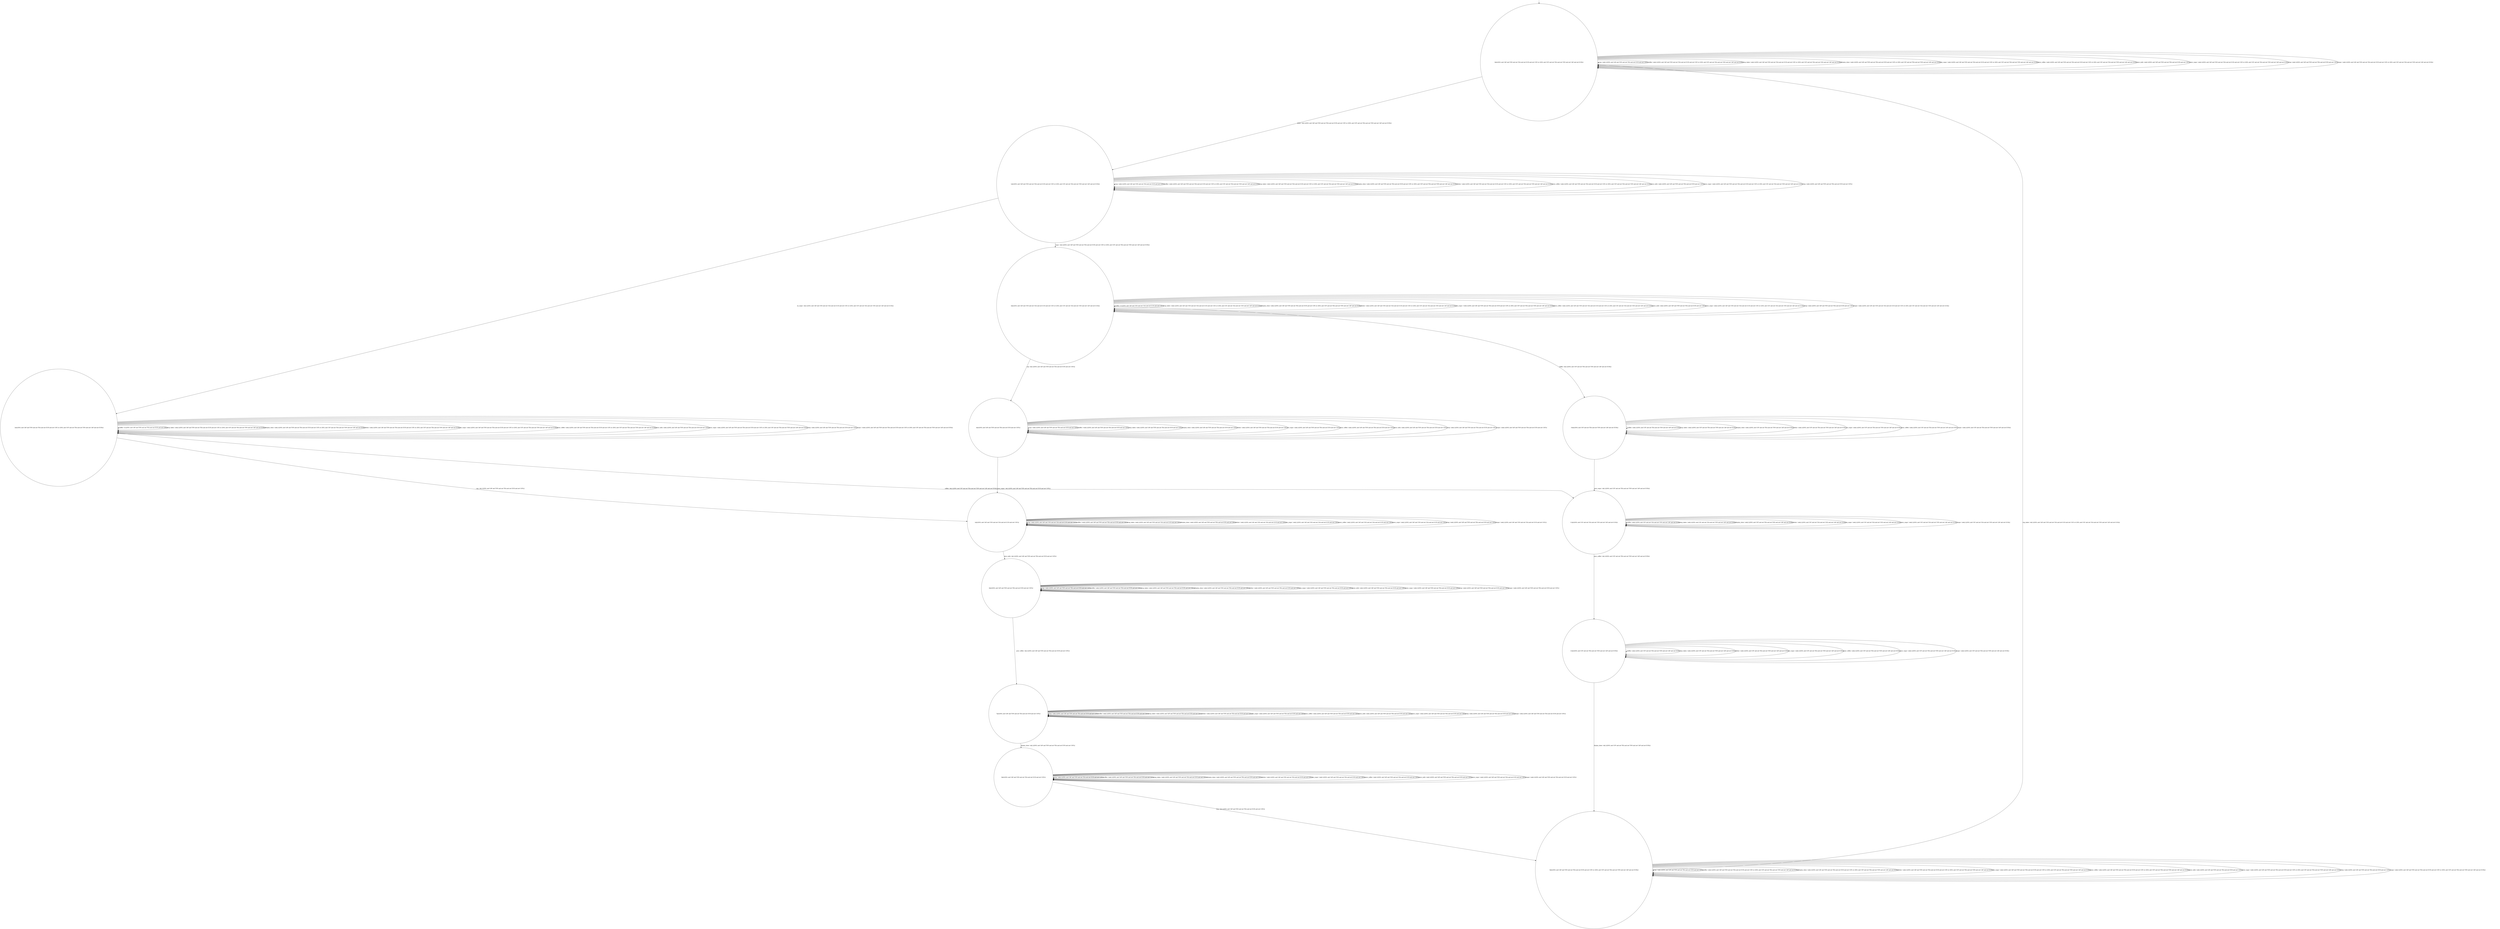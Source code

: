 digraph g {
	edge [lblstyle="above, sloped"];
	s0 [shape="circle" label="0@[((DOL and CAP and TON and not TEA and not EUR and not COF) or (DOL and COF and not TEA and not TON and not CAP and not EUR))]"];
	s1 [shape="circle" label="1@[((DOL and CAP and TON and not TEA and not EUR and not COF) or (DOL and COF and not TEA and not TON and not CAP and not EUR))]"];
	s2 [shape="circle" label="2@[((DOL and CAP and TON and not TEA and not EUR and not COF) or (DOL and COF and not TEA and not TON and not CAP and not EUR))]"];
	s3 [shape="circle" label="3@[((DOL and CAP and TON and not TEA and not EUR and not COF) or (DOL and COF and not TEA and not TON and not CAP and not EUR))]"];
	s4 [shape="circle" label="4@[((DOL and CAP and TON and not TEA and not EUR and not COF))]"];
	s5 [shape="circle" label="5@[((DOL and CAP and TON and not TEA and not EUR and not COF))]"];
	s6 [shape="circle" label="6@[((DOL and CAP and TON and not TEA and not EUR and not COF))]"];
	s7 [shape="circle" label="7@[((DOL and CAP and TON and not TEA and not EUR and not COF))]"];
	s8 [shape="circle" label="8@[((DOL and CAP and TON and not TEA and not EUR and not COF))]"];
	s9 [shape="circle" label="9@[((DOL and CAP and TON and not TEA and not EUR and not COF) or (DOL and COF and not TEA and not TON and not CAP and not EUR))]"];
	s10 [shape="circle" label="10@[((DOL and COF and not TEA and not TON and not CAP and not EUR))]"];
	s11 [shape="circle" label="11@[((DOL and COF and not TEA and not TON and not CAP and not EUR))]"];
	s12 [shape="circle" label="12@[((DOL and COF and not TEA and not TON and not CAP and not EUR))]"];
	s0 -> s0 [label="cap / nok() [((DOL and CAP and TON and not TEA and not EUR and not COF))]"];
	s0 -> s0 [label="coffee / nok() [((DOL and CAP and TON and not TEA and not EUR and not COF) or (DOL and COF and not TEA and not TON and not CAP and not EUR))]"];
	s0 -> s0 [label="cup_taken / nok() [((DOL and CAP and TON and not TEA and not EUR and not COF) or (DOL and COF and not TEA and not TON and not CAP and not EUR))]"];
	s0 -> s0 [label="display_done / nok() [((DOL and CAP and TON and not TEA and not EUR and not COF) or (DOL and COF and not TEA and not TON and not CAP and not EUR))]"];
	s0 -> s1 [label="dollar / ok() [((DOL and CAP and TON and not TEA and not EUR and not COF) or (DOL and COF and not TEA and not TON and not CAP and not EUR))]"];
	s0 -> s0 [label="no_sugar / nok() [((DOL and CAP and TON and not TEA and not EUR and not COF) or (DOL and COF and not TEA and not TON and not CAP and not EUR))]"];
	s0 -> s0 [label="pour_coffee / nok() [((DOL and CAP and TON and not TEA and not EUR and not COF) or (DOL and COF and not TEA and not TON and not CAP and not EUR))]"];
	s0 -> s0 [label="pour_milk / nok() [((DOL and CAP and TON and not TEA and not EUR and not COF))]"];
	s0 -> s0 [label="pour_sugar / nok() [((DOL and CAP and TON and not TEA and not EUR and not COF) or (DOL and COF and not TEA and not TON and not CAP and not EUR))]"];
	s0 -> s0 [label="ring / nok() [((DOL and CAP and TON and not TEA and not EUR and not COF))]"];
	s0 -> s0 [label="sugar / nok() [((DOL and CAP and TON and not TEA and not EUR and not COF) or (DOL and COF and not TEA and not TON and not CAP and not EUR))]"];
	s1 -> s1 [label="cap / nok() [((DOL and CAP and TON and not TEA and not EUR and not COF))]"];
	s1 -> s1 [label="coffee / nok() [((DOL and CAP and TON and not TEA and not EUR and not COF) or (DOL and COF and not TEA and not TON and not CAP and not EUR))]"];
	s1 -> s1 [label="cup_taken / nok() [((DOL and CAP and TON and not TEA and not EUR and not COF) or (DOL and COF and not TEA and not TON and not CAP and not EUR))]"];
	s1 -> s1 [label="display_done / nok() [((DOL and CAP and TON and not TEA and not EUR and not COF) or (DOL and COF and not TEA and not TON and not CAP and not EUR))]"];
	s1 -> s1 [label="dollar / nok() [((DOL and CAP and TON and not TEA and not EUR and not COF) or (DOL and COF and not TEA and not TON and not CAP and not EUR))]"];
	s1 -> s2 [label="no_sugar / ok() [((DOL and CAP and TON and not TEA and not EUR and not COF) or (DOL and COF and not TEA and not TON and not CAP and not EUR))]"];
	s1 -> s1 [label="pour_coffee / nok() [((DOL and CAP and TON and not TEA and not EUR and not COF) or (DOL and COF and not TEA and not TON and not CAP and not EUR))]"];
	s1 -> s1 [label="pour_milk / nok() [((DOL and CAP and TON and not TEA and not EUR and not COF))]"];
	s1 -> s1 [label="pour_sugar / nok() [((DOL and CAP and TON and not TEA and not EUR and not COF) or (DOL and COF and not TEA and not TON and not CAP and not EUR))]"];
	s1 -> s1 [label="ring / nok() [((DOL and CAP and TON and not TEA and not EUR and not COF))]"];
	s1 -> s3 [label="sugar / ok() [((DOL and CAP and TON and not TEA and not EUR and not COF) or (DOL and COF and not TEA and not TON and not CAP and not EUR))]"];
	s2 -> s5 [label="cap / ok() [((DOL and CAP and TON and not TEA and not EUR and not COF))]"];
	s2 -> s2 [label="coffee / Ω [((DOL and CAP and TON and not TEA and not EUR and not COF))]"];
	s2 -> s11 [label="coffee / ok() [((DOL and COF and not TEA and not TON and not CAP and not EUR))]"];
	s2 -> s2 [label="cup_taken / nok() [((DOL and CAP and TON and not TEA and not EUR and not COF) or (DOL and COF and not TEA and not TON and not CAP and not EUR))]"];
	s2 -> s2 [label="display_done / nok() [((DOL and CAP and TON and not TEA and not EUR and not COF) or (DOL and COF and not TEA and not TON and not CAP and not EUR))]"];
	s2 -> s2 [label="dollar / nok() [((DOL and CAP and TON and not TEA and not EUR and not COF) or (DOL and COF and not TEA and not TON and not CAP and not EUR))]"];
	s2 -> s2 [label="no_sugar / nok() [((DOL and CAP and TON and not TEA and not EUR and not COF) or (DOL and COF and not TEA and not TON and not CAP and not EUR))]"];
	s2 -> s2 [label="pour_coffee / nok() [((DOL and CAP and TON and not TEA and not EUR and not COF) or (DOL and COF and not TEA and not TON and not CAP and not EUR))]"];
	s2 -> s2 [label="pour_milk / nok() [((DOL and CAP and TON and not TEA and not EUR and not COF))]"];
	s2 -> s2 [label="pour_sugar / nok() [((DOL and CAP and TON and not TEA and not EUR and not COF) or (DOL and COF and not TEA and not TON and not CAP and not EUR))]"];
	s2 -> s2 [label="ring / nok() [((DOL and CAP and TON and not TEA and not EUR and not COF))]"];
	s2 -> s2 [label="sugar / void() [((DOL and CAP and TON and not TEA and not EUR and not COF) or (DOL and COF and not TEA and not TON and not CAP and not EUR))]"];
	s3 -> s4 [label="cap / ok() [((DOL and CAP and TON and not TEA and not EUR and not COF))]"];
	s3 -> s3 [label="coffee / Ω [((DOL and CAP and TON and not TEA and not EUR and not COF))]"];
	s3 -> s10 [label="coffee / ok() [((DOL and COF and not TEA and not TON and not CAP and not EUR))]"];
	s3 -> s3 [label="cup_taken / nok() [((DOL and CAP and TON and not TEA and not EUR and not COF) or (DOL and COF and not TEA and not TON and not CAP and not EUR))]"];
	s3 -> s3 [label="display_done / nok() [((DOL and CAP and TON and not TEA and not EUR and not COF) or (DOL and COF and not TEA and not TON and not CAP and not EUR))]"];
	s3 -> s3 [label="dollar / nok() [((DOL and CAP and TON and not TEA and not EUR and not COF) or (DOL and COF and not TEA and not TON and not CAP and not EUR))]"];
	s3 -> s3 [label="no_sugar / void() [((DOL and CAP and TON and not TEA and not EUR and not COF) or (DOL and COF and not TEA and not TON and not CAP and not EUR))]"];
	s3 -> s3 [label="pour_coffee / nok() [((DOL and CAP and TON and not TEA and not EUR and not COF) or (DOL and COF and not TEA and not TON and not CAP and not EUR))]"];
	s3 -> s3 [label="pour_milk / nok() [((DOL and CAP and TON and not TEA and not EUR and not COF))]"];
	s3 -> s3 [label="pour_sugar / nok() [((DOL and CAP and TON and not TEA and not EUR and not COF) or (DOL and COF and not TEA and not TON and not CAP and not EUR))]"];
	s3 -> s3 [label="ring / nok() [((DOL and CAP and TON and not TEA and not EUR and not COF))]"];
	s3 -> s3 [label="sugar / nok() [((DOL and CAP and TON and not TEA and not EUR and not COF) or (DOL and COF and not TEA and not TON and not CAP and not EUR))]"];
	s4 -> s4 [label="cap / nok() [((DOL and CAP and TON and not TEA and not EUR and not COF))]"];
	s4 -> s4 [label="coffee / void() [((DOL and CAP and TON and not TEA and not EUR and not COF))]"];
	s4 -> s4 [label="cup_taken / nok() [((DOL and CAP and TON and not TEA and not EUR and not COF))]"];
	s4 -> s4 [label="display_done / nok() [((DOL and CAP and TON and not TEA and not EUR and not COF))]"];
	s4 -> s4 [label="dollar / nok() [((DOL and CAP and TON and not TEA and not EUR and not COF))]"];
	s4 -> s4 [label="no_sugar / nok() [((DOL and CAP and TON and not TEA and not EUR and not COF))]"];
	s4 -> s4 [label="pour_coffee / nok() [((DOL and CAP and TON and not TEA and not EUR and not COF))]"];
	s4 -> s4 [label="pour_milk / nok() [((DOL and CAP and TON and not TEA and not EUR and not COF))]"];
	s4 -> s5 [label="pour_sugar / ok() [((DOL and CAP and TON and not TEA and not EUR and not COF))]"];
	s4 -> s4 [label="ring / nok() [((DOL and CAP and TON and not TEA and not EUR and not COF))]"];
	s4 -> s4 [label="sugar / nok() [((DOL and CAP and TON and not TEA and not EUR and not COF))]"];
	s5 -> s5 [label="cap / nok() [((DOL and CAP and TON and not TEA and not EUR and not COF))]"];
	s5 -> s5 [label="coffee / void() [((DOL and CAP and TON and not TEA and not EUR and not COF))]"];
	s5 -> s5 [label="cup_taken / nok() [((DOL and CAP and TON and not TEA and not EUR and not COF))]"];
	s5 -> s5 [label="display_done / nok() [((DOL and CAP and TON and not TEA and not EUR and not COF))]"];
	s5 -> s5 [label="dollar / nok() [((DOL and CAP and TON and not TEA and not EUR and not COF))]"];
	s5 -> s5 [label="no_sugar / nok() [((DOL and CAP and TON and not TEA and not EUR and not COF))]"];
	s5 -> s5 [label="pour_coffee / nok() [((DOL and CAP and TON and not TEA and not EUR and not COF))]"];
	s5 -> s6 [label="pour_milk / ok() [((DOL and CAP and TON and not TEA and not EUR and not COF))]"];
	s5 -> s5 [label="pour_sugar / nok() [((DOL and CAP and TON and not TEA and not EUR and not COF))]"];
	s5 -> s5 [label="ring / nok() [((DOL and CAP and TON and not TEA and not EUR and not COF))]"];
	s5 -> s5 [label="sugar / nok() [((DOL and CAP and TON and not TEA and not EUR and not COF))]"];
	s6 -> s6 [label="cap / nok() [((DOL and CAP and TON and not TEA and not EUR and not COF))]"];
	s6 -> s6 [label="coffee / nok() [((DOL and CAP and TON and not TEA and not EUR and not COF))]"];
	s6 -> s6 [label="cup_taken / nok() [((DOL and CAP and TON and not TEA and not EUR and not COF))]"];
	s6 -> s6 [label="display_done / nok() [((DOL and CAP and TON and not TEA and not EUR and not COF))]"];
	s6 -> s6 [label="dollar / nok() [((DOL and CAP and TON and not TEA and not EUR and not COF))]"];
	s6 -> s6 [label="no_sugar / nok() [((DOL and CAP and TON and not TEA and not EUR and not COF))]"];
	s6 -> s7 [label="pour_coffee / ok() [((DOL and CAP and TON and not TEA and not EUR and not COF))]"];
	s6 -> s6 [label="pour_milk / nok() [((DOL and CAP and TON and not TEA and not EUR and not COF))]"];
	s6 -> s6 [label="pour_sugar / nok() [((DOL and CAP and TON and not TEA and not EUR and not COF))]"];
	s6 -> s6 [label="ring / nok() [((DOL and CAP and TON and not TEA and not EUR and not COF))]"];
	s6 -> s6 [label="sugar / nok() [((DOL and CAP and TON and not TEA and not EUR and not COF))]"];
	s7 -> s7 [label="cap / nok() [((DOL and CAP and TON and not TEA and not EUR and not COF))]"];
	s7 -> s7 [label="coffee / nok() [((DOL and CAP and TON and not TEA and not EUR and not COF))]"];
	s7 -> s7 [label="cup_taken / nok() [((DOL and CAP and TON and not TEA and not EUR and not COF))]"];
	s7 -> s8 [label="display_done / ok() [((DOL and CAP and TON and not TEA and not EUR and not COF))]"];
	s7 -> s7 [label="dollar / nok() [((DOL and CAP and TON and not TEA and not EUR and not COF))]"];
	s7 -> s7 [label="no_sugar / nok() [((DOL and CAP and TON and not TEA and not EUR and not COF))]"];
	s7 -> s7 [label="pour_coffee / nok() [((DOL and CAP and TON and not TEA and not EUR and not COF))]"];
	s7 -> s7 [label="pour_milk / nok() [((DOL and CAP and TON and not TEA and not EUR and not COF))]"];
	s7 -> s7 [label="pour_sugar / nok() [((DOL and CAP and TON and not TEA and not EUR and not COF))]"];
	s7 -> s7 [label="ring / nok() [((DOL and CAP and TON and not TEA and not EUR and not COF))]"];
	s7 -> s7 [label="sugar / nok() [((DOL and CAP and TON and not TEA and not EUR and not COF))]"];
	s8 -> s8 [label="cap / nok() [((DOL and CAP and TON and not TEA and not EUR and not COF))]"];
	s8 -> s8 [label="coffee / nok() [((DOL and CAP and TON and not TEA and not EUR and not COF))]"];
	s8 -> s8 [label="cup_taken / nok() [((DOL and CAP and TON and not TEA and not EUR and not COF))]"];
	s8 -> s8 [label="display_done / nok() [((DOL and CAP and TON and not TEA and not EUR and not COF))]"];
	s8 -> s8 [label="dollar / nok() [((DOL and CAP and TON and not TEA and not EUR and not COF))]"];
	s8 -> s8 [label="no_sugar / nok() [((DOL and CAP and TON and not TEA and not EUR and not COF))]"];
	s8 -> s8 [label="pour_coffee / nok() [((DOL and CAP and TON and not TEA and not EUR and not COF))]"];
	s8 -> s8 [label="pour_milk / nok() [((DOL and CAP and TON and not TEA and not EUR and not COF))]"];
	s8 -> s8 [label="pour_sugar / nok() [((DOL and CAP and TON and not TEA and not EUR and not COF))]"];
	s8 -> s9 [label="ring / ok() [((DOL and CAP and TON and not TEA and not EUR and not COF))]"];
	s8 -> s8 [label="sugar / nok() [((DOL and CAP and TON and not TEA and not EUR and not COF))]"];
	s9 -> s9 [label="cap / nok() [((DOL and CAP and TON and not TEA and not EUR and not COF))]"];
	s9 -> s9 [label="coffee / nok() [((DOL and CAP and TON and not TEA and not EUR and not COF) or (DOL and COF and not TEA and not TON and not CAP and not EUR))]"];
	s9 -> s0 [label="cup_taken / ok() [((DOL and CAP and TON and not TEA and not EUR and not COF) or (DOL and COF and not TEA and not TON and not CAP and not EUR))]"];
	s9 -> s9 [label="display_done / nok() [((DOL and CAP and TON and not TEA and not EUR and not COF) or (DOL and COF and not TEA and not TON and not CAP and not EUR))]"];
	s9 -> s9 [label="dollar / nok() [((DOL and CAP and TON and not TEA and not EUR and not COF) or (DOL and COF and not TEA and not TON and not CAP and not EUR))]"];
	s9 -> s9 [label="no_sugar / nok() [((DOL and CAP and TON and not TEA and not EUR and not COF) or (DOL and COF and not TEA and not TON and not CAP and not EUR))]"];
	s9 -> s9 [label="pour_coffee / nok() [((DOL and CAP and TON and not TEA and not EUR and not COF) or (DOL and COF and not TEA and not TON and not CAP and not EUR))]"];
	s9 -> s9 [label="pour_milk / nok() [((DOL and CAP and TON and not TEA and not EUR and not COF))]"];
	s9 -> s9 [label="pour_sugar / nok() [((DOL and CAP and TON and not TEA and not EUR and not COF) or (DOL and COF and not TEA and not TON and not CAP and not EUR))]"];
	s9 -> s9 [label="ring / nok() [((DOL and CAP and TON and not TEA and not EUR and not COF))]"];
	s9 -> s9 [label="sugar / nok() [((DOL and CAP and TON and not TEA and not EUR and not COF) or (DOL and COF and not TEA and not TON and not CAP and not EUR))]"];
	s10 -> s10 [label="coffee / nok() [((DOL and COF and not TEA and not TON and not CAP and not EUR))]"];
	s10 -> s10 [label="cup_taken / nok() [((DOL and COF and not TEA and not TON and not CAP and not EUR))]"];
	s10 -> s10 [label="display_done / nok() [((DOL and COF and not TEA and not TON and not CAP and not EUR))]"];
	s10 -> s10 [label="dollar / nok() [((DOL and COF and not TEA and not TON and not CAP and not EUR))]"];
	s10 -> s10 [label="no_sugar / nok() [((DOL and COF and not TEA and not TON and not CAP and not EUR))]"];
	s10 -> s10 [label="pour_coffee / nok() [((DOL and COF and not TEA and not TON and not CAP and not EUR))]"];
	s10 -> s11 [label="pour_sugar / ok() [((DOL and COF and not TEA and not TON and not CAP and not EUR))]"];
	s10 -> s10 [label="sugar / nok() [((DOL and COF and not TEA and not TON and not CAP and not EUR))]"];
	s11 -> s11 [label="coffee / nok() [((DOL and COF and not TEA and not TON and not CAP and not EUR))]"];
	s11 -> s11 [label="cup_taken / nok() [((DOL and COF and not TEA and not TON and not CAP and not EUR))]"];
	s11 -> s11 [label="display_done / nok() [((DOL and COF and not TEA and not TON and not CAP and not EUR))]"];
	s11 -> s11 [label="dollar / nok() [((DOL and COF and not TEA and not TON and not CAP and not EUR))]"];
	s11 -> s11 [label="no_sugar / nok() [((DOL and COF and not TEA and not TON and not CAP and not EUR))]"];
	s11 -> s12 [label="pour_coffee / ok() [((DOL and COF and not TEA and not TON and not CAP and not EUR))]"];
	s11 -> s11 [label="pour_sugar / nok() [((DOL and COF and not TEA and not TON and not CAP and not EUR))]"];
	s11 -> s11 [label="sugar / nok() [((DOL and COF and not TEA and not TON and not CAP and not EUR))]"];
	s12 -> s12 [label="coffee / nok() [((DOL and COF and not TEA and not TON and not CAP and not EUR))]"];
	s12 -> s12 [label="cup_taken / nok() [((DOL and COF and not TEA and not TON and not CAP and not EUR))]"];
	s12 -> s9 [label="display_done / ok() [((DOL and COF and not TEA and not TON and not CAP and not EUR))]"];
	s12 -> s12 [label="dollar / nok() [((DOL and COF and not TEA and not TON and not CAP and not EUR))]"];
	s12 -> s12 [label="no_sugar / nok() [((DOL and COF and not TEA and not TON and not CAP and not EUR))]"];
	s12 -> s12 [label="pour_coffee / nok() [((DOL and COF and not TEA and not TON and not CAP and not EUR))]"];
	s12 -> s12 [label="pour_sugar / nok() [((DOL and COF and not TEA and not TON and not CAP and not EUR))]"];
	s12 -> s12 [label="sugar / nok() [((DOL and COF and not TEA and not TON and not CAP and not EUR))]"];
	__start0 [label="" shape="none" width="0" height="0"];
	__start0 -> s0;
}